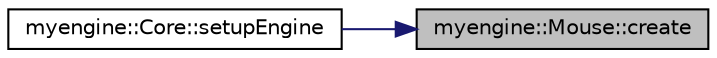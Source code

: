 digraph "myengine::Mouse::create"
{
 // LATEX_PDF_SIZE
  edge [fontname="Helvetica",fontsize="10",labelfontname="Helvetica",labelfontsize="10"];
  node [fontname="Helvetica",fontsize="10",shape=record];
  rankdir="RL";
  Node1 [label="myengine::Mouse::create",height=0.2,width=0.4,color="black", fillcolor="grey75", style="filled", fontcolor="black",tooltip="Creates the mouse."];
  Node1 -> Node2 [dir="back",color="midnightblue",fontsize="10",style="solid",fontname="Helvetica"];
  Node2 [label="myengine::Core::setupEngine",height=0.2,width=0.4,color="black", fillcolor="white", style="filled",URL="$structmyengine_1_1_core.html#a0de07d096a6c50a27b851bf7603dfa4d",tooltip="Sets up the engine."];
}
